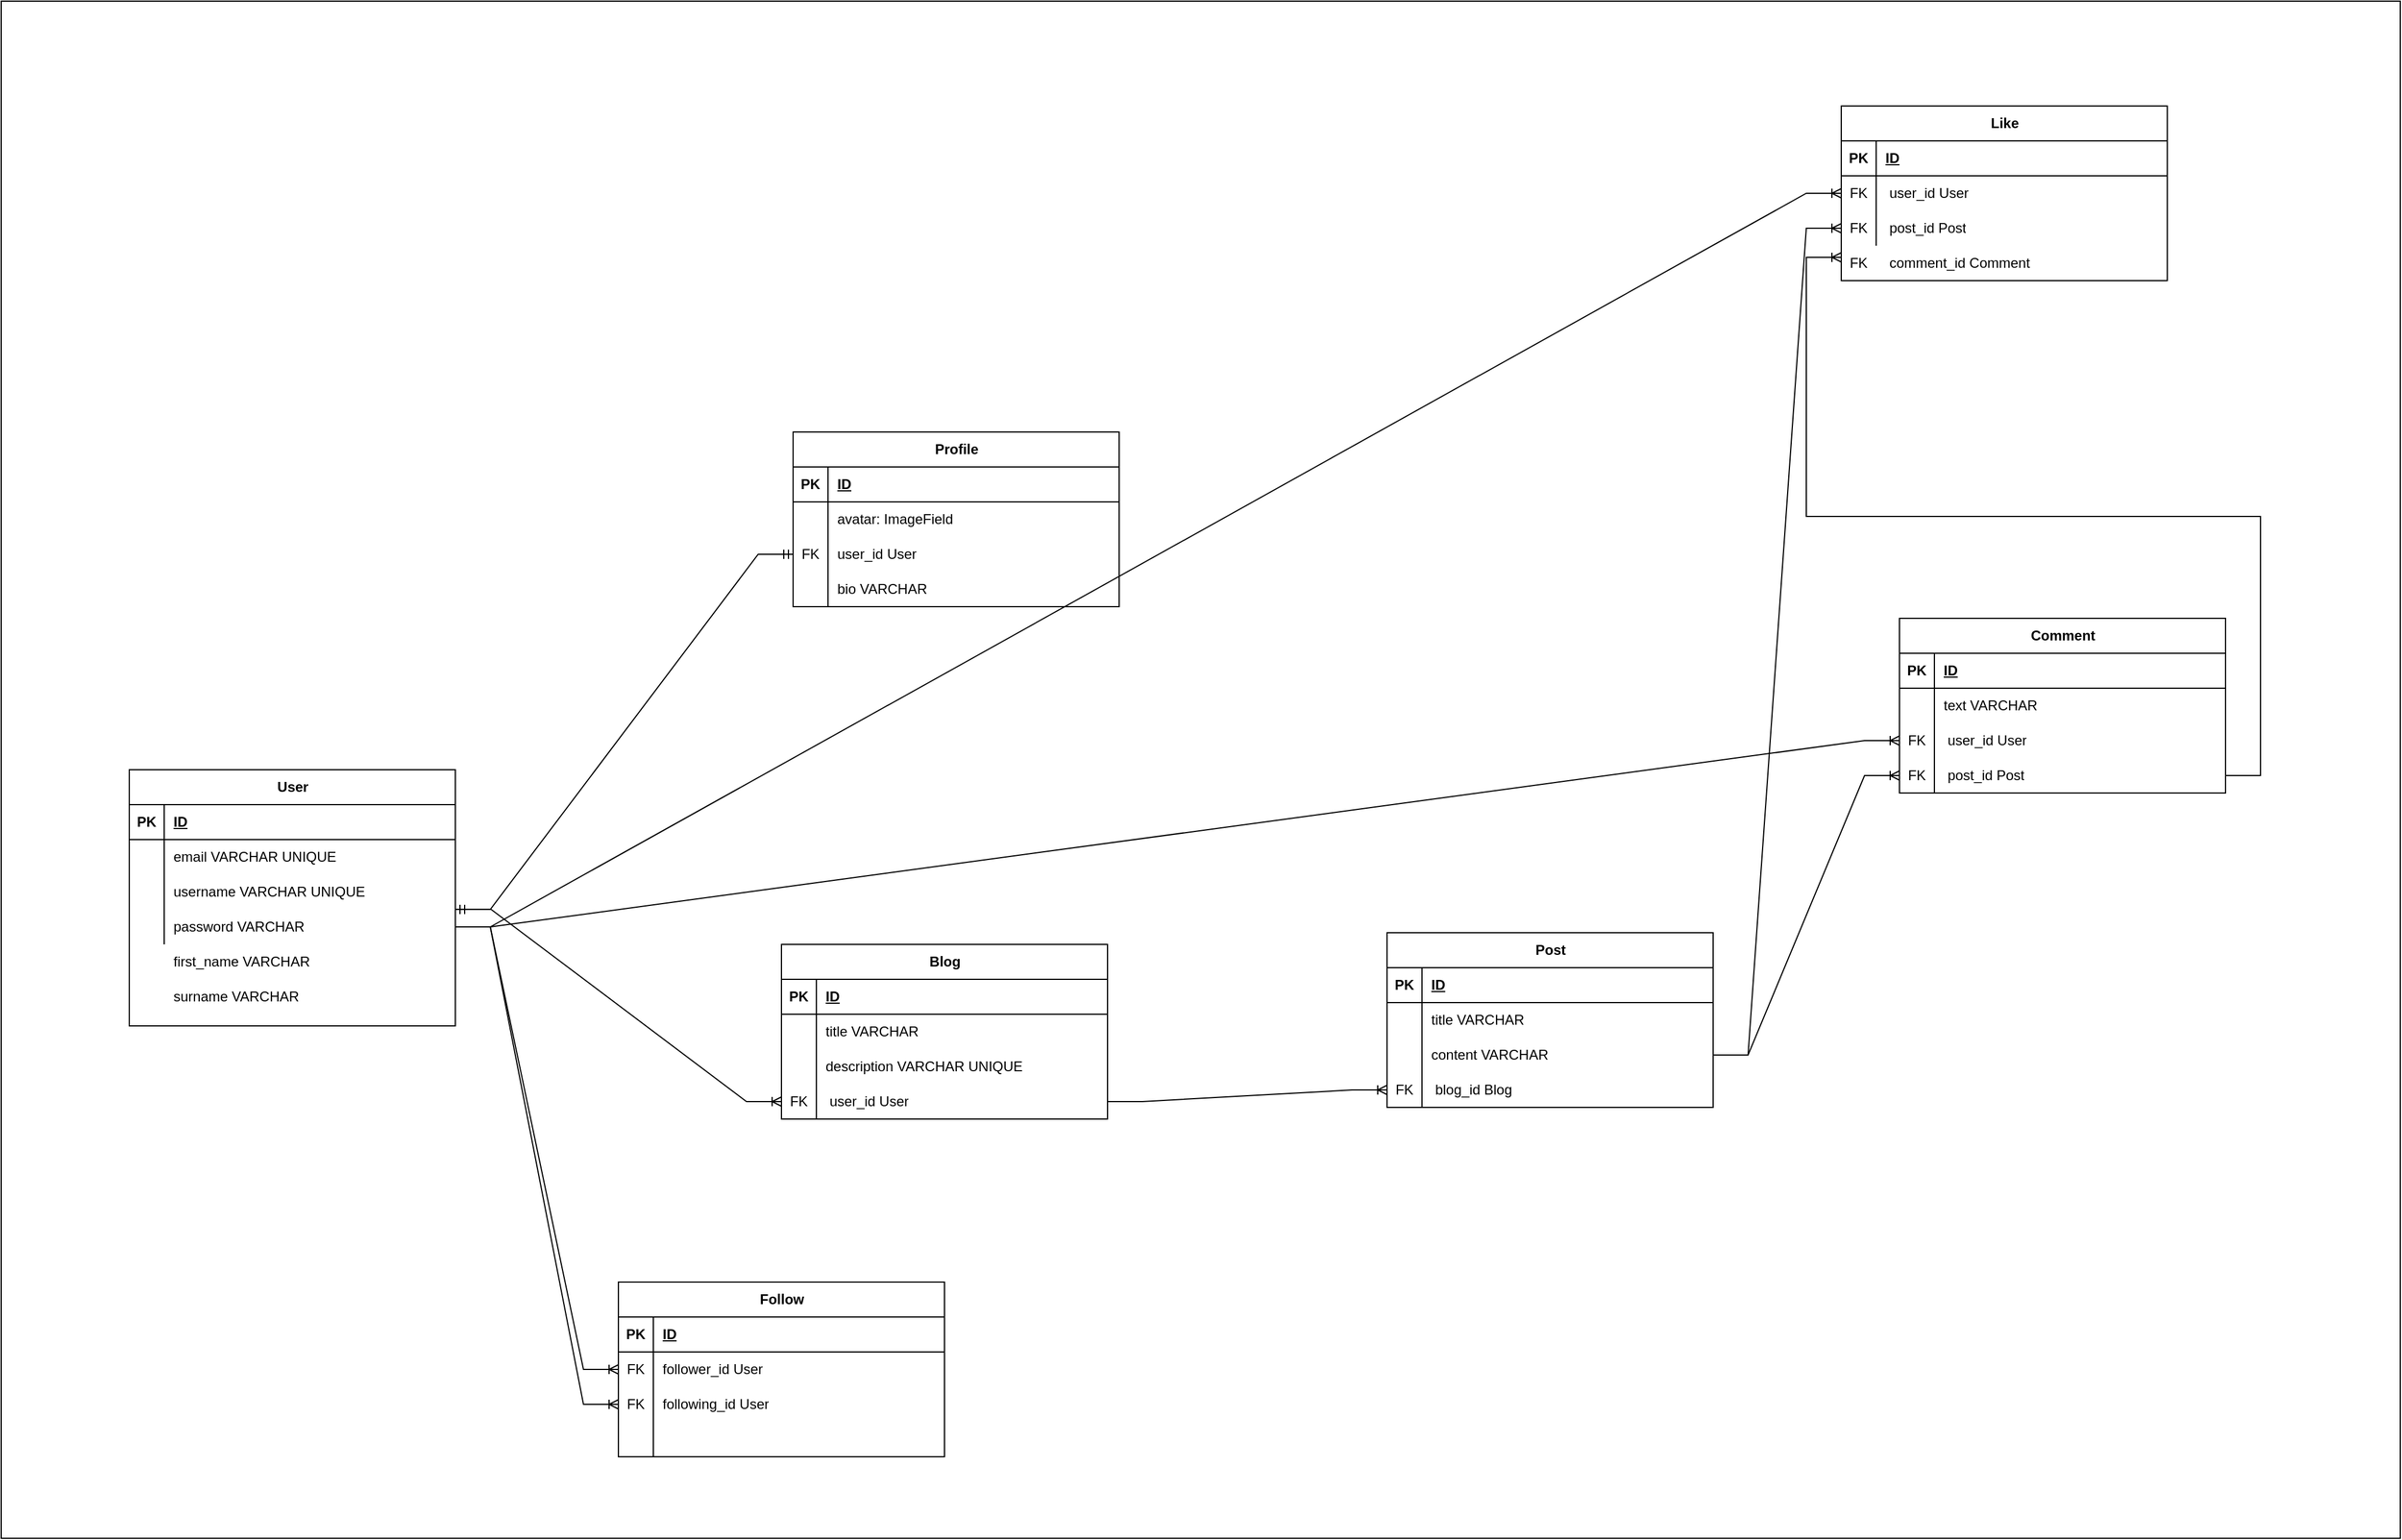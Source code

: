 <mxfile version="21.0.6" type="device"><diagram name="Page-1" id="hXJncXlGSOOXSy8Qe2U9"><mxGraphModel dx="2390" dy="1513" grid="1" gridSize="10" guides="1" tooltips="1" connect="1" arrows="1" fold="1" page="1" pageScale="1" pageWidth="3300" pageHeight="4681" math="0" shadow="0"><root><mxCell id="0"/><mxCell id="1" parent="0"/><mxCell id="q7BzOh8VpeMuJUoqth2z-125" value="" style="rounded=0;whiteSpace=wrap;html=1;" vertex="1" parent="1"><mxGeometry x="170" y="1590" width="2060" height="1320" as="geometry"/></mxCell><mxCell id="q7BzOh8VpeMuJUoqth2z-1" value="User" style="shape=table;startSize=30;container=1;collapsible=1;childLayout=tableLayout;fixedRows=1;rowLines=0;fontStyle=1;align=center;resizeLast=1;html=1;" vertex="1" parent="1"><mxGeometry x="280" y="2250" width="280" height="220" as="geometry"/></mxCell><mxCell id="q7BzOh8VpeMuJUoqth2z-2" value="" style="shape=tableRow;horizontal=0;startSize=0;swimlaneHead=0;swimlaneBody=0;fillColor=none;collapsible=0;dropTarget=0;points=[[0,0.5],[1,0.5]];portConstraint=eastwest;top=0;left=0;right=0;bottom=1;" vertex="1" parent="q7BzOh8VpeMuJUoqth2z-1"><mxGeometry y="30" width="280" height="30" as="geometry"/></mxCell><mxCell id="q7BzOh8VpeMuJUoqth2z-3" value="PK" style="shape=partialRectangle;connectable=0;fillColor=none;top=0;left=0;bottom=0;right=0;fontStyle=1;overflow=hidden;whiteSpace=wrap;html=1;" vertex="1" parent="q7BzOh8VpeMuJUoqth2z-2"><mxGeometry width="30" height="30" as="geometry"><mxRectangle width="30" height="30" as="alternateBounds"/></mxGeometry></mxCell><mxCell id="q7BzOh8VpeMuJUoqth2z-4" value="ID" style="shape=partialRectangle;connectable=0;fillColor=none;top=0;left=0;bottom=0;right=0;align=left;spacingLeft=6;fontStyle=5;overflow=hidden;whiteSpace=wrap;html=1;" vertex="1" parent="q7BzOh8VpeMuJUoqth2z-2"><mxGeometry x="30" width="250" height="30" as="geometry"><mxRectangle width="250" height="30" as="alternateBounds"/></mxGeometry></mxCell><mxCell id="q7BzOh8VpeMuJUoqth2z-5" value="" style="shape=tableRow;horizontal=0;startSize=0;swimlaneHead=0;swimlaneBody=0;fillColor=none;collapsible=0;dropTarget=0;points=[[0,0.5],[1,0.5]];portConstraint=eastwest;top=0;left=0;right=0;bottom=0;" vertex="1" parent="q7BzOh8VpeMuJUoqth2z-1"><mxGeometry y="60" width="280" height="30" as="geometry"/></mxCell><mxCell id="q7BzOh8VpeMuJUoqth2z-6" value="" style="shape=partialRectangle;connectable=0;fillColor=none;top=0;left=0;bottom=0;right=0;editable=1;overflow=hidden;whiteSpace=wrap;html=1;" vertex="1" parent="q7BzOh8VpeMuJUoqth2z-5"><mxGeometry width="30" height="30" as="geometry"><mxRectangle width="30" height="30" as="alternateBounds"/></mxGeometry></mxCell><mxCell id="q7BzOh8VpeMuJUoqth2z-7" value="email VARCHAR UNIQUE" style="shape=partialRectangle;connectable=0;fillColor=none;top=0;left=0;bottom=0;right=0;align=left;spacingLeft=6;overflow=hidden;whiteSpace=wrap;html=1;" vertex="1" parent="q7BzOh8VpeMuJUoqth2z-5"><mxGeometry x="30" width="250" height="30" as="geometry"><mxRectangle width="250" height="30" as="alternateBounds"/></mxGeometry></mxCell><mxCell id="q7BzOh8VpeMuJUoqth2z-8" value="" style="shape=tableRow;horizontal=0;startSize=0;swimlaneHead=0;swimlaneBody=0;fillColor=none;collapsible=0;dropTarget=0;points=[[0,0.5],[1,0.5]];portConstraint=eastwest;top=0;left=0;right=0;bottom=0;" vertex="1" parent="q7BzOh8VpeMuJUoqth2z-1"><mxGeometry y="90" width="280" height="30" as="geometry"/></mxCell><mxCell id="q7BzOh8VpeMuJUoqth2z-9" value="" style="shape=partialRectangle;connectable=0;fillColor=none;top=0;left=0;bottom=0;right=0;editable=1;overflow=hidden;whiteSpace=wrap;html=1;" vertex="1" parent="q7BzOh8VpeMuJUoqth2z-8"><mxGeometry width="30" height="30" as="geometry"><mxRectangle width="30" height="30" as="alternateBounds"/></mxGeometry></mxCell><mxCell id="q7BzOh8VpeMuJUoqth2z-10" value="username VARCHAR UNIQUE" style="shape=partialRectangle;connectable=0;fillColor=none;top=0;left=0;bottom=0;right=0;align=left;spacingLeft=6;overflow=hidden;whiteSpace=wrap;html=1;" vertex="1" parent="q7BzOh8VpeMuJUoqth2z-8"><mxGeometry x="30" width="250" height="30" as="geometry"><mxRectangle width="250" height="30" as="alternateBounds"/></mxGeometry></mxCell><mxCell id="q7BzOh8VpeMuJUoqth2z-11" value="" style="shape=tableRow;horizontal=0;startSize=0;swimlaneHead=0;swimlaneBody=0;fillColor=none;collapsible=0;dropTarget=0;points=[[0,0.5],[1,0.5]];portConstraint=eastwest;top=0;left=0;right=0;bottom=0;" vertex="1" parent="q7BzOh8VpeMuJUoqth2z-1"><mxGeometry y="120" width="280" height="30" as="geometry"/></mxCell><mxCell id="q7BzOh8VpeMuJUoqth2z-12" value="" style="shape=partialRectangle;connectable=0;fillColor=none;top=0;left=0;bottom=0;right=0;editable=1;overflow=hidden;whiteSpace=wrap;html=1;" vertex="1" parent="q7BzOh8VpeMuJUoqth2z-11"><mxGeometry width="30" height="30" as="geometry"><mxRectangle width="30" height="30" as="alternateBounds"/></mxGeometry></mxCell><mxCell id="q7BzOh8VpeMuJUoqth2z-13" value="password VARCHAR" style="shape=partialRectangle;connectable=0;fillColor=none;top=0;left=0;bottom=0;right=0;align=left;spacingLeft=6;overflow=hidden;whiteSpace=wrap;html=1;" vertex="1" parent="q7BzOh8VpeMuJUoqth2z-11"><mxGeometry x="30" width="250" height="30" as="geometry"><mxRectangle width="250" height="30" as="alternateBounds"/></mxGeometry></mxCell><mxCell id="q7BzOh8VpeMuJUoqth2z-14" value="first_name VARCHAR" style="shape=partialRectangle;connectable=0;fillColor=none;top=0;left=0;bottom=0;right=0;align=left;spacingLeft=6;overflow=hidden;whiteSpace=wrap;html=1;" vertex="1" parent="1"><mxGeometry x="310" y="2400" width="250" height="30" as="geometry"><mxRectangle width="250" height="30" as="alternateBounds"/></mxGeometry></mxCell><mxCell id="q7BzOh8VpeMuJUoqth2z-15" value="surname VARCHAR" style="shape=partialRectangle;connectable=0;fillColor=none;top=0;left=0;bottom=0;right=0;align=left;spacingLeft=6;overflow=hidden;whiteSpace=wrap;html=1;" vertex="1" parent="1"><mxGeometry x="310" y="2430" width="250" height="30" as="geometry"><mxRectangle width="250" height="30" as="alternateBounds"/></mxGeometry></mxCell><mxCell id="q7BzOh8VpeMuJUoqth2z-16" value="Blog" style="shape=table;startSize=30;container=1;collapsible=1;childLayout=tableLayout;fixedRows=1;rowLines=0;fontStyle=1;align=center;resizeLast=1;html=1;" vertex="1" parent="1"><mxGeometry x="840" y="2400" width="280" height="150" as="geometry"/></mxCell><mxCell id="q7BzOh8VpeMuJUoqth2z-17" value="" style="shape=tableRow;horizontal=0;startSize=0;swimlaneHead=0;swimlaneBody=0;fillColor=none;collapsible=0;dropTarget=0;points=[[0,0.5],[1,0.5]];portConstraint=eastwest;top=0;left=0;right=0;bottom=1;" vertex="1" parent="q7BzOh8VpeMuJUoqth2z-16"><mxGeometry y="30" width="280" height="30" as="geometry"/></mxCell><mxCell id="q7BzOh8VpeMuJUoqth2z-18" value="PK" style="shape=partialRectangle;connectable=0;fillColor=none;top=0;left=0;bottom=0;right=0;fontStyle=1;overflow=hidden;whiteSpace=wrap;html=1;" vertex="1" parent="q7BzOh8VpeMuJUoqth2z-17"><mxGeometry width="30" height="30" as="geometry"><mxRectangle width="30" height="30" as="alternateBounds"/></mxGeometry></mxCell><mxCell id="q7BzOh8VpeMuJUoqth2z-19" value="ID" style="shape=partialRectangle;connectable=0;fillColor=none;top=0;left=0;bottom=0;right=0;align=left;spacingLeft=6;fontStyle=5;overflow=hidden;whiteSpace=wrap;html=1;" vertex="1" parent="q7BzOh8VpeMuJUoqth2z-17"><mxGeometry x="30" width="250" height="30" as="geometry"><mxRectangle width="250" height="30" as="alternateBounds"/></mxGeometry></mxCell><mxCell id="q7BzOh8VpeMuJUoqth2z-20" value="" style="shape=tableRow;horizontal=0;startSize=0;swimlaneHead=0;swimlaneBody=0;fillColor=none;collapsible=0;dropTarget=0;points=[[0,0.5],[1,0.5]];portConstraint=eastwest;top=0;left=0;right=0;bottom=0;" vertex="1" parent="q7BzOh8VpeMuJUoqth2z-16"><mxGeometry y="60" width="280" height="30" as="geometry"/></mxCell><mxCell id="q7BzOh8VpeMuJUoqth2z-21" value="" style="shape=partialRectangle;connectable=0;fillColor=none;top=0;left=0;bottom=0;right=0;editable=1;overflow=hidden;whiteSpace=wrap;html=1;" vertex="1" parent="q7BzOh8VpeMuJUoqth2z-20"><mxGeometry width="30" height="30" as="geometry"><mxRectangle width="30" height="30" as="alternateBounds"/></mxGeometry></mxCell><mxCell id="q7BzOh8VpeMuJUoqth2z-22" value="title VARCHAR" style="shape=partialRectangle;connectable=0;fillColor=none;top=0;left=0;bottom=0;right=0;align=left;spacingLeft=6;overflow=hidden;whiteSpace=wrap;html=1;" vertex="1" parent="q7BzOh8VpeMuJUoqth2z-20"><mxGeometry x="30" width="250" height="30" as="geometry"><mxRectangle width="250" height="30" as="alternateBounds"/></mxGeometry></mxCell><mxCell id="q7BzOh8VpeMuJUoqth2z-23" value="" style="shape=tableRow;horizontal=0;startSize=0;swimlaneHead=0;swimlaneBody=0;fillColor=none;collapsible=0;dropTarget=0;points=[[0,0.5],[1,0.5]];portConstraint=eastwest;top=0;left=0;right=0;bottom=0;" vertex="1" parent="q7BzOh8VpeMuJUoqth2z-16"><mxGeometry y="90" width="280" height="30" as="geometry"/></mxCell><mxCell id="q7BzOh8VpeMuJUoqth2z-24" value="" style="shape=partialRectangle;connectable=0;fillColor=none;top=0;left=0;bottom=0;right=0;editable=1;overflow=hidden;whiteSpace=wrap;html=1;" vertex="1" parent="q7BzOh8VpeMuJUoqth2z-23"><mxGeometry width="30" height="30" as="geometry"><mxRectangle width="30" height="30" as="alternateBounds"/></mxGeometry></mxCell><mxCell id="q7BzOh8VpeMuJUoqth2z-25" value="description VARCHAR UNIQUE" style="shape=partialRectangle;connectable=0;fillColor=none;top=0;left=0;bottom=0;right=0;align=left;spacingLeft=6;overflow=hidden;whiteSpace=wrap;html=1;" vertex="1" parent="q7BzOh8VpeMuJUoqth2z-23"><mxGeometry x="30" width="250" height="30" as="geometry"><mxRectangle width="250" height="30" as="alternateBounds"/></mxGeometry></mxCell><mxCell id="q7BzOh8VpeMuJUoqth2z-26" value="" style="shape=tableRow;horizontal=0;startSize=0;swimlaneHead=0;swimlaneBody=0;fillColor=none;collapsible=0;dropTarget=0;points=[[0,0.5],[1,0.5]];portConstraint=eastwest;top=0;left=0;right=0;bottom=0;" vertex="1" parent="q7BzOh8VpeMuJUoqth2z-16"><mxGeometry y="120" width="280" height="30" as="geometry"/></mxCell><mxCell id="q7BzOh8VpeMuJUoqth2z-27" value="FK" style="shape=partialRectangle;connectable=0;fillColor=none;top=0;left=0;bottom=0;right=0;editable=1;overflow=hidden;whiteSpace=wrap;html=1;" vertex="1" parent="q7BzOh8VpeMuJUoqth2z-26"><mxGeometry width="30" height="30" as="geometry"><mxRectangle width="30" height="30" as="alternateBounds"/></mxGeometry></mxCell><mxCell id="q7BzOh8VpeMuJUoqth2z-28" value="&amp;nbsp;user_id User" style="shape=partialRectangle;connectable=0;fillColor=none;top=0;left=0;bottom=0;right=0;align=left;spacingLeft=6;overflow=hidden;whiteSpace=wrap;html=1;" vertex="1" parent="q7BzOh8VpeMuJUoqth2z-26"><mxGeometry x="30" width="250" height="30" as="geometry"><mxRectangle width="250" height="30" as="alternateBounds"/></mxGeometry></mxCell><mxCell id="q7BzOh8VpeMuJUoqth2z-31" value="" style="edgeStyle=entityRelationEdgeStyle;fontSize=12;html=1;endArrow=ERoneToMany;rounded=0;exitX=1.002;exitY=-0.005;exitDx=0;exitDy=0;exitPerimeter=0;entryX=0;entryY=0.5;entryDx=0;entryDy=0;" edge="1" parent="1" source="q7BzOh8VpeMuJUoqth2z-11" target="q7BzOh8VpeMuJUoqth2z-26"><mxGeometry width="100" height="100" relative="1" as="geometry"><mxPoint x="690" y="2550" as="sourcePoint"/><mxPoint x="790" y="2450" as="targetPoint"/></mxGeometry></mxCell><mxCell id="q7BzOh8VpeMuJUoqth2z-32" value="Profile" style="shape=table;startSize=30;container=1;collapsible=1;childLayout=tableLayout;fixedRows=1;rowLines=0;fontStyle=1;align=center;resizeLast=1;html=1;" vertex="1" parent="1"><mxGeometry x="850" y="1960" width="280" height="150" as="geometry"/></mxCell><mxCell id="q7BzOh8VpeMuJUoqth2z-33" value="" style="shape=tableRow;horizontal=0;startSize=0;swimlaneHead=0;swimlaneBody=0;fillColor=none;collapsible=0;dropTarget=0;points=[[0,0.5],[1,0.5]];portConstraint=eastwest;top=0;left=0;right=0;bottom=1;" vertex="1" parent="q7BzOh8VpeMuJUoqth2z-32"><mxGeometry y="30" width="280" height="30" as="geometry"/></mxCell><mxCell id="q7BzOh8VpeMuJUoqth2z-34" value="PK" style="shape=partialRectangle;connectable=0;fillColor=none;top=0;left=0;bottom=0;right=0;fontStyle=1;overflow=hidden;whiteSpace=wrap;html=1;" vertex="1" parent="q7BzOh8VpeMuJUoqth2z-33"><mxGeometry width="30" height="30" as="geometry"><mxRectangle width="30" height="30" as="alternateBounds"/></mxGeometry></mxCell><mxCell id="q7BzOh8VpeMuJUoqth2z-35" value="ID" style="shape=partialRectangle;connectable=0;fillColor=none;top=0;left=0;bottom=0;right=0;align=left;spacingLeft=6;fontStyle=5;overflow=hidden;whiteSpace=wrap;html=1;" vertex="1" parent="q7BzOh8VpeMuJUoqth2z-33"><mxGeometry x="30" width="250" height="30" as="geometry"><mxRectangle width="250" height="30" as="alternateBounds"/></mxGeometry></mxCell><mxCell id="q7BzOh8VpeMuJUoqth2z-36" value="" style="shape=tableRow;horizontal=0;startSize=0;swimlaneHead=0;swimlaneBody=0;fillColor=none;collapsible=0;dropTarget=0;points=[[0,0.5],[1,0.5]];portConstraint=eastwest;top=0;left=0;right=0;bottom=0;" vertex="1" parent="q7BzOh8VpeMuJUoqth2z-32"><mxGeometry y="60" width="280" height="30" as="geometry"/></mxCell><mxCell id="q7BzOh8VpeMuJUoqth2z-37" value="" style="shape=partialRectangle;connectable=0;fillColor=none;top=0;left=0;bottom=0;right=0;editable=1;overflow=hidden;whiteSpace=wrap;html=1;" vertex="1" parent="q7BzOh8VpeMuJUoqth2z-36"><mxGeometry width="30" height="30" as="geometry"><mxRectangle width="30" height="30" as="alternateBounds"/></mxGeometry></mxCell><mxCell id="q7BzOh8VpeMuJUoqth2z-38" value="avatar: ImageField" style="shape=partialRectangle;connectable=0;fillColor=none;top=0;left=0;bottom=0;right=0;align=left;spacingLeft=6;overflow=hidden;whiteSpace=wrap;html=1;" vertex="1" parent="q7BzOh8VpeMuJUoqth2z-36"><mxGeometry x="30" width="250" height="30" as="geometry"><mxRectangle width="250" height="30" as="alternateBounds"/></mxGeometry></mxCell><mxCell id="q7BzOh8VpeMuJUoqth2z-39" value="" style="shape=tableRow;horizontal=0;startSize=0;swimlaneHead=0;swimlaneBody=0;fillColor=none;collapsible=0;dropTarget=0;points=[[0,0.5],[1,0.5]];portConstraint=eastwest;top=0;left=0;right=0;bottom=0;" vertex="1" parent="q7BzOh8VpeMuJUoqth2z-32"><mxGeometry y="90" width="280" height="30" as="geometry"/></mxCell><mxCell id="q7BzOh8VpeMuJUoqth2z-40" value="FK" style="shape=partialRectangle;connectable=0;fillColor=none;top=0;left=0;bottom=0;right=0;editable=1;overflow=hidden;whiteSpace=wrap;html=1;" vertex="1" parent="q7BzOh8VpeMuJUoqth2z-39"><mxGeometry width="30" height="30" as="geometry"><mxRectangle width="30" height="30" as="alternateBounds"/></mxGeometry></mxCell><mxCell id="q7BzOh8VpeMuJUoqth2z-41" value="user_id User" style="shape=partialRectangle;connectable=0;fillColor=none;top=0;left=0;bottom=0;right=0;align=left;spacingLeft=6;overflow=hidden;whiteSpace=wrap;html=1;" vertex="1" parent="q7BzOh8VpeMuJUoqth2z-39"><mxGeometry x="30" width="250" height="30" as="geometry"><mxRectangle width="250" height="30" as="alternateBounds"/></mxGeometry></mxCell><mxCell id="q7BzOh8VpeMuJUoqth2z-42" value="" style="shape=tableRow;horizontal=0;startSize=0;swimlaneHead=0;swimlaneBody=0;fillColor=none;collapsible=0;dropTarget=0;points=[[0,0.5],[1,0.5]];portConstraint=eastwest;top=0;left=0;right=0;bottom=0;" vertex="1" parent="q7BzOh8VpeMuJUoqth2z-32"><mxGeometry y="120" width="280" height="30" as="geometry"/></mxCell><mxCell id="q7BzOh8VpeMuJUoqth2z-43" value="" style="shape=partialRectangle;connectable=0;fillColor=none;top=0;left=0;bottom=0;right=0;editable=1;overflow=hidden;whiteSpace=wrap;html=1;" vertex="1" parent="q7BzOh8VpeMuJUoqth2z-42"><mxGeometry width="30" height="30" as="geometry"><mxRectangle width="30" height="30" as="alternateBounds"/></mxGeometry></mxCell><mxCell id="q7BzOh8VpeMuJUoqth2z-44" value="bio VARCHAR" style="shape=partialRectangle;connectable=0;fillColor=none;top=0;left=0;bottom=0;right=0;align=left;spacingLeft=6;overflow=hidden;whiteSpace=wrap;html=1;" vertex="1" parent="q7BzOh8VpeMuJUoqth2z-42"><mxGeometry x="30" width="250" height="30" as="geometry"><mxRectangle width="250" height="30" as="alternateBounds"/></mxGeometry></mxCell><mxCell id="q7BzOh8VpeMuJUoqth2z-47" value="" style="edgeStyle=entityRelationEdgeStyle;fontSize=12;html=1;endArrow=ERmandOne;startArrow=ERmandOne;rounded=0;entryX=0;entryY=0.5;entryDx=0;entryDy=0;" edge="1" parent="1" target="q7BzOh8VpeMuJUoqth2z-39"><mxGeometry width="100" height="100" relative="1" as="geometry"><mxPoint x="560" y="2370" as="sourcePoint"/><mxPoint x="780" y="2200" as="targetPoint"/></mxGeometry></mxCell><mxCell id="q7BzOh8VpeMuJUoqth2z-48" value="Follow" style="shape=table;startSize=30;container=1;collapsible=1;childLayout=tableLayout;fixedRows=1;rowLines=0;fontStyle=1;align=center;resizeLast=1;html=1;" vertex="1" parent="1"><mxGeometry x="700" y="2690" width="280" height="150" as="geometry"/></mxCell><mxCell id="q7BzOh8VpeMuJUoqth2z-49" value="" style="shape=tableRow;horizontal=0;startSize=0;swimlaneHead=0;swimlaneBody=0;fillColor=none;collapsible=0;dropTarget=0;points=[[0,0.5],[1,0.5]];portConstraint=eastwest;top=0;left=0;right=0;bottom=1;" vertex="1" parent="q7BzOh8VpeMuJUoqth2z-48"><mxGeometry y="30" width="280" height="30" as="geometry"/></mxCell><mxCell id="q7BzOh8VpeMuJUoqth2z-50" value="PK" style="shape=partialRectangle;connectable=0;fillColor=none;top=0;left=0;bottom=0;right=0;fontStyle=1;overflow=hidden;whiteSpace=wrap;html=1;" vertex="1" parent="q7BzOh8VpeMuJUoqth2z-49"><mxGeometry width="30" height="30" as="geometry"><mxRectangle width="30" height="30" as="alternateBounds"/></mxGeometry></mxCell><mxCell id="q7BzOh8VpeMuJUoqth2z-51" value="ID" style="shape=partialRectangle;connectable=0;fillColor=none;top=0;left=0;bottom=0;right=0;align=left;spacingLeft=6;fontStyle=5;overflow=hidden;whiteSpace=wrap;html=1;" vertex="1" parent="q7BzOh8VpeMuJUoqth2z-49"><mxGeometry x="30" width="250" height="30" as="geometry"><mxRectangle width="250" height="30" as="alternateBounds"/></mxGeometry></mxCell><mxCell id="q7BzOh8VpeMuJUoqth2z-52" value="" style="shape=tableRow;horizontal=0;startSize=0;swimlaneHead=0;swimlaneBody=0;fillColor=none;collapsible=0;dropTarget=0;points=[[0,0.5],[1,0.5]];portConstraint=eastwest;top=0;left=0;right=0;bottom=0;" vertex="1" parent="q7BzOh8VpeMuJUoqth2z-48"><mxGeometry y="60" width="280" height="30" as="geometry"/></mxCell><mxCell id="q7BzOh8VpeMuJUoqth2z-53" value="FK" style="shape=partialRectangle;connectable=0;fillColor=none;top=0;left=0;bottom=0;right=0;editable=1;overflow=hidden;whiteSpace=wrap;html=1;" vertex="1" parent="q7BzOh8VpeMuJUoqth2z-52"><mxGeometry width="30" height="30" as="geometry"><mxRectangle width="30" height="30" as="alternateBounds"/></mxGeometry></mxCell><mxCell id="q7BzOh8VpeMuJUoqth2z-54" value="" style="shape=partialRectangle;connectable=0;fillColor=none;top=0;left=0;bottom=0;right=0;align=left;spacingLeft=6;overflow=hidden;whiteSpace=wrap;html=1;" vertex="1" parent="q7BzOh8VpeMuJUoqth2z-52"><mxGeometry x="30" width="250" height="30" as="geometry"><mxRectangle width="250" height="30" as="alternateBounds"/></mxGeometry></mxCell><mxCell id="q7BzOh8VpeMuJUoqth2z-55" value="" style="shape=tableRow;horizontal=0;startSize=0;swimlaneHead=0;swimlaneBody=0;fillColor=none;collapsible=0;dropTarget=0;points=[[0,0.5],[1,0.5]];portConstraint=eastwest;top=0;left=0;right=0;bottom=0;" vertex="1" parent="q7BzOh8VpeMuJUoqth2z-48"><mxGeometry y="90" width="280" height="30" as="geometry"/></mxCell><mxCell id="q7BzOh8VpeMuJUoqth2z-56" value="FK" style="shape=partialRectangle;connectable=0;fillColor=none;top=0;left=0;bottom=0;right=0;editable=1;overflow=hidden;whiteSpace=wrap;html=1;" vertex="1" parent="q7BzOh8VpeMuJUoqth2z-55"><mxGeometry width="30" height="30" as="geometry"><mxRectangle width="30" height="30" as="alternateBounds"/></mxGeometry></mxCell><mxCell id="q7BzOh8VpeMuJUoqth2z-57" value="" style="shape=partialRectangle;connectable=0;fillColor=none;top=0;left=0;bottom=0;right=0;align=left;spacingLeft=6;overflow=hidden;whiteSpace=wrap;html=1;" vertex="1" parent="q7BzOh8VpeMuJUoqth2z-55"><mxGeometry x="30" width="250" height="30" as="geometry"><mxRectangle width="250" height="30" as="alternateBounds"/></mxGeometry></mxCell><mxCell id="q7BzOh8VpeMuJUoqth2z-58" value="" style="shape=tableRow;horizontal=0;startSize=0;swimlaneHead=0;swimlaneBody=0;fillColor=none;collapsible=0;dropTarget=0;points=[[0,0.5],[1,0.5]];portConstraint=eastwest;top=0;left=0;right=0;bottom=0;" vertex="1" parent="q7BzOh8VpeMuJUoqth2z-48"><mxGeometry y="120" width="280" height="30" as="geometry"/></mxCell><mxCell id="q7BzOh8VpeMuJUoqth2z-59" value="" style="shape=partialRectangle;connectable=0;fillColor=none;top=0;left=0;bottom=0;right=0;editable=1;overflow=hidden;whiteSpace=wrap;html=1;" vertex="1" parent="q7BzOh8VpeMuJUoqth2z-58"><mxGeometry width="30" height="30" as="geometry"><mxRectangle width="30" height="30" as="alternateBounds"/></mxGeometry></mxCell><mxCell id="q7BzOh8VpeMuJUoqth2z-60" value="" style="shape=partialRectangle;connectable=0;fillColor=none;top=0;left=0;bottom=0;right=0;align=left;spacingLeft=6;overflow=hidden;whiteSpace=wrap;html=1;" vertex="1" parent="q7BzOh8VpeMuJUoqth2z-58"><mxGeometry x="30" width="250" height="30" as="geometry"><mxRectangle width="250" height="30" as="alternateBounds"/></mxGeometry></mxCell><mxCell id="q7BzOh8VpeMuJUoqth2z-62" value="follower_id User" style="shape=partialRectangle;connectable=0;fillColor=none;top=0;left=0;bottom=0;right=0;align=left;spacingLeft=6;overflow=hidden;whiteSpace=wrap;html=1;" vertex="1" parent="1"><mxGeometry x="730" y="2750" width="250" height="30" as="geometry"><mxRectangle width="250" height="30" as="alternateBounds"/></mxGeometry></mxCell><mxCell id="q7BzOh8VpeMuJUoqth2z-63" value="following_id User" style="shape=partialRectangle;connectable=0;fillColor=none;top=0;left=0;bottom=0;right=0;align=left;spacingLeft=6;overflow=hidden;whiteSpace=wrap;html=1;" vertex="1" parent="1"><mxGeometry x="730" y="2780" width="250" height="30" as="geometry"><mxRectangle width="250" height="30" as="alternateBounds"/></mxGeometry></mxCell><mxCell id="q7BzOh8VpeMuJUoqth2z-71" value="" style="edgeStyle=entityRelationEdgeStyle;fontSize=12;html=1;endArrow=ERoneToMany;rounded=0;exitX=1;exitY=0.5;exitDx=0;exitDy=0;entryX=0;entryY=0.5;entryDx=0;entryDy=0;" edge="1" parent="1" source="q7BzOh8VpeMuJUoqth2z-11" target="q7BzOh8VpeMuJUoqth2z-52"><mxGeometry width="100" height="100" relative="1" as="geometry"><mxPoint x="670" y="2650" as="sourcePoint"/><mxPoint x="770" y="2550" as="targetPoint"/></mxGeometry></mxCell><mxCell id="q7BzOh8VpeMuJUoqth2z-73" value="" style="edgeStyle=entityRelationEdgeStyle;fontSize=12;html=1;endArrow=ERoneToMany;rounded=0;exitX=1;exitY=0.5;exitDx=0;exitDy=0;entryX=0;entryY=0.5;entryDx=0;entryDy=0;" edge="1" parent="1" source="q7BzOh8VpeMuJUoqth2z-11" target="q7BzOh8VpeMuJUoqth2z-55"><mxGeometry width="100" height="100" relative="1" as="geometry"><mxPoint x="670" y="2650" as="sourcePoint"/><mxPoint x="770" y="2550" as="targetPoint"/></mxGeometry></mxCell><mxCell id="q7BzOh8VpeMuJUoqth2z-74" value="Post" style="shape=table;startSize=30;container=1;collapsible=1;childLayout=tableLayout;fixedRows=1;rowLines=0;fontStyle=1;align=center;resizeLast=1;html=1;" vertex="1" parent="1"><mxGeometry x="1360" y="2390" width="280" height="150" as="geometry"/></mxCell><mxCell id="q7BzOh8VpeMuJUoqth2z-75" value="" style="shape=tableRow;horizontal=0;startSize=0;swimlaneHead=0;swimlaneBody=0;fillColor=none;collapsible=0;dropTarget=0;points=[[0,0.5],[1,0.5]];portConstraint=eastwest;top=0;left=0;right=0;bottom=1;" vertex="1" parent="q7BzOh8VpeMuJUoqth2z-74"><mxGeometry y="30" width="280" height="30" as="geometry"/></mxCell><mxCell id="q7BzOh8VpeMuJUoqth2z-76" value="PK" style="shape=partialRectangle;connectable=0;fillColor=none;top=0;left=0;bottom=0;right=0;fontStyle=1;overflow=hidden;whiteSpace=wrap;html=1;" vertex="1" parent="q7BzOh8VpeMuJUoqth2z-75"><mxGeometry width="30" height="30" as="geometry"><mxRectangle width="30" height="30" as="alternateBounds"/></mxGeometry></mxCell><mxCell id="q7BzOh8VpeMuJUoqth2z-77" value="ID" style="shape=partialRectangle;connectable=0;fillColor=none;top=0;left=0;bottom=0;right=0;align=left;spacingLeft=6;fontStyle=5;overflow=hidden;whiteSpace=wrap;html=1;" vertex="1" parent="q7BzOh8VpeMuJUoqth2z-75"><mxGeometry x="30" width="250" height="30" as="geometry"><mxRectangle width="250" height="30" as="alternateBounds"/></mxGeometry></mxCell><mxCell id="q7BzOh8VpeMuJUoqth2z-78" value="" style="shape=tableRow;horizontal=0;startSize=0;swimlaneHead=0;swimlaneBody=0;fillColor=none;collapsible=0;dropTarget=0;points=[[0,0.5],[1,0.5]];portConstraint=eastwest;top=0;left=0;right=0;bottom=0;" vertex="1" parent="q7BzOh8VpeMuJUoqth2z-74"><mxGeometry y="60" width="280" height="30" as="geometry"/></mxCell><mxCell id="q7BzOh8VpeMuJUoqth2z-79" value="" style="shape=partialRectangle;connectable=0;fillColor=none;top=0;left=0;bottom=0;right=0;editable=1;overflow=hidden;whiteSpace=wrap;html=1;" vertex="1" parent="q7BzOh8VpeMuJUoqth2z-78"><mxGeometry width="30" height="30" as="geometry"><mxRectangle width="30" height="30" as="alternateBounds"/></mxGeometry></mxCell><mxCell id="q7BzOh8VpeMuJUoqth2z-80" value="title VARCHAR" style="shape=partialRectangle;connectable=0;fillColor=none;top=0;left=0;bottom=0;right=0;align=left;spacingLeft=6;overflow=hidden;whiteSpace=wrap;html=1;" vertex="1" parent="q7BzOh8VpeMuJUoqth2z-78"><mxGeometry x="30" width="250" height="30" as="geometry"><mxRectangle width="250" height="30" as="alternateBounds"/></mxGeometry></mxCell><mxCell id="q7BzOh8VpeMuJUoqth2z-81" value="" style="shape=tableRow;horizontal=0;startSize=0;swimlaneHead=0;swimlaneBody=0;fillColor=none;collapsible=0;dropTarget=0;points=[[0,0.5],[1,0.5]];portConstraint=eastwest;top=0;left=0;right=0;bottom=0;" vertex="1" parent="q7BzOh8VpeMuJUoqth2z-74"><mxGeometry y="90" width="280" height="30" as="geometry"/></mxCell><mxCell id="q7BzOh8VpeMuJUoqth2z-82" value="" style="shape=partialRectangle;connectable=0;fillColor=none;top=0;left=0;bottom=0;right=0;editable=1;overflow=hidden;whiteSpace=wrap;html=1;" vertex="1" parent="q7BzOh8VpeMuJUoqth2z-81"><mxGeometry width="30" height="30" as="geometry"><mxRectangle width="30" height="30" as="alternateBounds"/></mxGeometry></mxCell><mxCell id="q7BzOh8VpeMuJUoqth2z-83" value="content VARCHAR" style="shape=partialRectangle;connectable=0;fillColor=none;top=0;left=0;bottom=0;right=0;align=left;spacingLeft=6;overflow=hidden;whiteSpace=wrap;html=1;" vertex="1" parent="q7BzOh8VpeMuJUoqth2z-81"><mxGeometry x="30" width="250" height="30" as="geometry"><mxRectangle width="250" height="30" as="alternateBounds"/></mxGeometry></mxCell><mxCell id="q7BzOh8VpeMuJUoqth2z-84" value="" style="shape=tableRow;horizontal=0;startSize=0;swimlaneHead=0;swimlaneBody=0;fillColor=none;collapsible=0;dropTarget=0;points=[[0,0.5],[1,0.5]];portConstraint=eastwest;top=0;left=0;right=0;bottom=0;" vertex="1" parent="q7BzOh8VpeMuJUoqth2z-74"><mxGeometry y="120" width="280" height="30" as="geometry"/></mxCell><mxCell id="q7BzOh8VpeMuJUoqth2z-85" value="FK" style="shape=partialRectangle;connectable=0;fillColor=none;top=0;left=0;bottom=0;right=0;editable=1;overflow=hidden;whiteSpace=wrap;html=1;" vertex="1" parent="q7BzOh8VpeMuJUoqth2z-84"><mxGeometry width="30" height="30" as="geometry"><mxRectangle width="30" height="30" as="alternateBounds"/></mxGeometry></mxCell><mxCell id="q7BzOh8VpeMuJUoqth2z-86" value="&amp;nbsp;blog_id Blog" style="shape=partialRectangle;connectable=0;fillColor=none;top=0;left=0;bottom=0;right=0;align=left;spacingLeft=6;overflow=hidden;whiteSpace=wrap;html=1;" vertex="1" parent="q7BzOh8VpeMuJUoqth2z-84"><mxGeometry x="30" width="250" height="30" as="geometry"><mxRectangle width="250" height="30" as="alternateBounds"/></mxGeometry></mxCell><mxCell id="q7BzOh8VpeMuJUoqth2z-88" value="" style="edgeStyle=entityRelationEdgeStyle;fontSize=12;html=1;endArrow=ERoneToMany;rounded=0;entryX=0;entryY=0.5;entryDx=0;entryDy=0;" edge="1" parent="1" source="q7BzOh8VpeMuJUoqth2z-26" target="q7BzOh8VpeMuJUoqth2z-84"><mxGeometry width="100" height="100" relative="1" as="geometry"><mxPoint x="1130" y="2530" as="sourcePoint"/><mxPoint x="1420" y="2410" as="targetPoint"/></mxGeometry></mxCell><mxCell id="q7BzOh8VpeMuJUoqth2z-89" value="Comment" style="shape=table;startSize=30;container=1;collapsible=1;childLayout=tableLayout;fixedRows=1;rowLines=0;fontStyle=1;align=center;resizeLast=1;html=1;" vertex="1" parent="1"><mxGeometry x="1800" y="2120" width="280" height="150" as="geometry"/></mxCell><mxCell id="q7BzOh8VpeMuJUoqth2z-90" value="" style="shape=tableRow;horizontal=0;startSize=0;swimlaneHead=0;swimlaneBody=0;fillColor=none;collapsible=0;dropTarget=0;points=[[0,0.5],[1,0.5]];portConstraint=eastwest;top=0;left=0;right=0;bottom=1;" vertex="1" parent="q7BzOh8VpeMuJUoqth2z-89"><mxGeometry y="30" width="280" height="30" as="geometry"/></mxCell><mxCell id="q7BzOh8VpeMuJUoqth2z-91" value="PK" style="shape=partialRectangle;connectable=0;fillColor=none;top=0;left=0;bottom=0;right=0;fontStyle=1;overflow=hidden;whiteSpace=wrap;html=1;" vertex="1" parent="q7BzOh8VpeMuJUoqth2z-90"><mxGeometry width="30" height="30" as="geometry"><mxRectangle width="30" height="30" as="alternateBounds"/></mxGeometry></mxCell><mxCell id="q7BzOh8VpeMuJUoqth2z-92" value="ID" style="shape=partialRectangle;connectable=0;fillColor=none;top=0;left=0;bottom=0;right=0;align=left;spacingLeft=6;fontStyle=5;overflow=hidden;whiteSpace=wrap;html=1;" vertex="1" parent="q7BzOh8VpeMuJUoqth2z-90"><mxGeometry x="30" width="250" height="30" as="geometry"><mxRectangle width="250" height="30" as="alternateBounds"/></mxGeometry></mxCell><mxCell id="q7BzOh8VpeMuJUoqth2z-93" value="" style="shape=tableRow;horizontal=0;startSize=0;swimlaneHead=0;swimlaneBody=0;fillColor=none;collapsible=0;dropTarget=0;points=[[0,0.5],[1,0.5]];portConstraint=eastwest;top=0;left=0;right=0;bottom=0;" vertex="1" parent="q7BzOh8VpeMuJUoqth2z-89"><mxGeometry y="60" width="280" height="30" as="geometry"/></mxCell><mxCell id="q7BzOh8VpeMuJUoqth2z-94" value="" style="shape=partialRectangle;connectable=0;fillColor=none;top=0;left=0;bottom=0;right=0;editable=1;overflow=hidden;whiteSpace=wrap;html=1;" vertex="1" parent="q7BzOh8VpeMuJUoqth2z-93"><mxGeometry width="30" height="30" as="geometry"><mxRectangle width="30" height="30" as="alternateBounds"/></mxGeometry></mxCell><mxCell id="q7BzOh8VpeMuJUoqth2z-95" value="text VARCHAR" style="shape=partialRectangle;connectable=0;fillColor=none;top=0;left=0;bottom=0;right=0;align=left;spacingLeft=6;overflow=hidden;whiteSpace=wrap;html=1;" vertex="1" parent="q7BzOh8VpeMuJUoqth2z-93"><mxGeometry x="30" width="250" height="30" as="geometry"><mxRectangle width="250" height="30" as="alternateBounds"/></mxGeometry></mxCell><mxCell id="q7BzOh8VpeMuJUoqth2z-96" value="" style="shape=tableRow;horizontal=0;startSize=0;swimlaneHead=0;swimlaneBody=0;fillColor=none;collapsible=0;dropTarget=0;points=[[0,0.5],[1,0.5]];portConstraint=eastwest;top=0;left=0;right=0;bottom=0;" vertex="1" parent="q7BzOh8VpeMuJUoqth2z-89"><mxGeometry y="90" width="280" height="30" as="geometry"/></mxCell><mxCell id="q7BzOh8VpeMuJUoqth2z-97" value="FK" style="shape=partialRectangle;connectable=0;fillColor=none;top=0;left=0;bottom=0;right=0;editable=1;overflow=hidden;whiteSpace=wrap;html=1;" vertex="1" parent="q7BzOh8VpeMuJUoqth2z-96"><mxGeometry width="30" height="30" as="geometry"><mxRectangle width="30" height="30" as="alternateBounds"/></mxGeometry></mxCell><mxCell id="q7BzOh8VpeMuJUoqth2z-98" value="" style="shape=partialRectangle;connectable=0;fillColor=none;top=0;left=0;bottom=0;right=0;align=left;spacingLeft=6;overflow=hidden;whiteSpace=wrap;html=1;" vertex="1" parent="q7BzOh8VpeMuJUoqth2z-96"><mxGeometry x="30" width="250" height="30" as="geometry"><mxRectangle width="250" height="30" as="alternateBounds"/></mxGeometry></mxCell><mxCell id="q7BzOh8VpeMuJUoqth2z-99" value="" style="shape=tableRow;horizontal=0;startSize=0;swimlaneHead=0;swimlaneBody=0;fillColor=none;collapsible=0;dropTarget=0;points=[[0,0.5],[1,0.5]];portConstraint=eastwest;top=0;left=0;right=0;bottom=0;" vertex="1" parent="q7BzOh8VpeMuJUoqth2z-89"><mxGeometry y="120" width="280" height="30" as="geometry"/></mxCell><mxCell id="q7BzOh8VpeMuJUoqth2z-100" value="FK" style="shape=partialRectangle;connectable=0;fillColor=none;top=0;left=0;bottom=0;right=0;editable=1;overflow=hidden;whiteSpace=wrap;html=1;" vertex="1" parent="q7BzOh8VpeMuJUoqth2z-99"><mxGeometry width="30" height="30" as="geometry"><mxRectangle width="30" height="30" as="alternateBounds"/></mxGeometry></mxCell><mxCell id="q7BzOh8VpeMuJUoqth2z-101" value="&amp;nbsp;post_id Post" style="shape=partialRectangle;connectable=0;fillColor=none;top=0;left=0;bottom=0;right=0;align=left;spacingLeft=6;overflow=hidden;whiteSpace=wrap;html=1;" vertex="1" parent="q7BzOh8VpeMuJUoqth2z-99"><mxGeometry x="30" width="250" height="30" as="geometry"><mxRectangle width="250" height="30" as="alternateBounds"/></mxGeometry></mxCell><mxCell id="q7BzOh8VpeMuJUoqth2z-102" value="&amp;nbsp;user_id User" style="shape=partialRectangle;connectable=0;fillColor=none;top=0;left=0;bottom=0;right=0;align=left;spacingLeft=6;overflow=hidden;whiteSpace=wrap;html=1;" vertex="1" parent="1"><mxGeometry x="1830" y="2210" width="250" height="30" as="geometry"><mxRectangle width="250" height="30" as="alternateBounds"/></mxGeometry></mxCell><mxCell id="q7BzOh8VpeMuJUoqth2z-103" value="" style="edgeStyle=entityRelationEdgeStyle;fontSize=12;html=1;endArrow=ERoneToMany;rounded=0;exitX=1;exitY=0.5;exitDx=0;exitDy=0;" edge="1" parent="1" source="q7BzOh8VpeMuJUoqth2z-81" target="q7BzOh8VpeMuJUoqth2z-99"><mxGeometry width="100" height="100" relative="1" as="geometry"><mxPoint x="1760" y="2390" as="sourcePoint"/><mxPoint x="1860" y="2290" as="targetPoint"/></mxGeometry></mxCell><mxCell id="q7BzOh8VpeMuJUoqth2z-104" value="" style="edgeStyle=entityRelationEdgeStyle;fontSize=12;html=1;endArrow=ERoneToMany;rounded=0;entryX=0;entryY=0.5;entryDx=0;entryDy=0;exitX=1;exitY=0.5;exitDx=0;exitDy=0;" edge="1" parent="1" source="q7BzOh8VpeMuJUoqth2z-11" target="q7BzOh8VpeMuJUoqth2z-96"><mxGeometry width="100" height="100" relative="1" as="geometry"><mxPoint x="1470" y="2270" as="sourcePoint"/><mxPoint x="1810" y="2265" as="targetPoint"/></mxGeometry></mxCell><mxCell id="q7BzOh8VpeMuJUoqth2z-105" value="Like" style="shape=table;startSize=30;container=1;collapsible=1;childLayout=tableLayout;fixedRows=1;rowLines=0;fontStyle=1;align=center;resizeLast=1;html=1;" vertex="1" parent="1"><mxGeometry x="1750" y="1680" width="280" height="150" as="geometry"/></mxCell><mxCell id="q7BzOh8VpeMuJUoqth2z-106" value="" style="shape=tableRow;horizontal=0;startSize=0;swimlaneHead=0;swimlaneBody=0;fillColor=none;collapsible=0;dropTarget=0;points=[[0,0.5],[1,0.5]];portConstraint=eastwest;top=0;left=0;right=0;bottom=1;" vertex="1" parent="q7BzOh8VpeMuJUoqth2z-105"><mxGeometry y="30" width="280" height="30" as="geometry"/></mxCell><mxCell id="q7BzOh8VpeMuJUoqth2z-107" value="PK" style="shape=partialRectangle;connectable=0;fillColor=none;top=0;left=0;bottom=0;right=0;fontStyle=1;overflow=hidden;whiteSpace=wrap;html=1;" vertex="1" parent="q7BzOh8VpeMuJUoqth2z-106"><mxGeometry width="30" height="30" as="geometry"><mxRectangle width="30" height="30" as="alternateBounds"/></mxGeometry></mxCell><mxCell id="q7BzOh8VpeMuJUoqth2z-108" value="ID" style="shape=partialRectangle;connectable=0;fillColor=none;top=0;left=0;bottom=0;right=0;align=left;spacingLeft=6;fontStyle=5;overflow=hidden;whiteSpace=wrap;html=1;" vertex="1" parent="q7BzOh8VpeMuJUoqth2z-106"><mxGeometry x="30" width="250" height="30" as="geometry"><mxRectangle width="250" height="30" as="alternateBounds"/></mxGeometry></mxCell><mxCell id="q7BzOh8VpeMuJUoqth2z-112" value="" style="shape=tableRow;horizontal=0;startSize=0;swimlaneHead=0;swimlaneBody=0;fillColor=none;collapsible=0;dropTarget=0;points=[[0,0.5],[1,0.5]];portConstraint=eastwest;top=0;left=0;right=0;bottom=0;" vertex="1" parent="q7BzOh8VpeMuJUoqth2z-105"><mxGeometry y="60" width="280" height="30" as="geometry"/></mxCell><mxCell id="q7BzOh8VpeMuJUoqth2z-113" value="FK" style="shape=partialRectangle;connectable=0;fillColor=none;top=0;left=0;bottom=0;right=0;editable=1;overflow=hidden;whiteSpace=wrap;html=1;" vertex="1" parent="q7BzOh8VpeMuJUoqth2z-112"><mxGeometry width="30" height="30" as="geometry"><mxRectangle width="30" height="30" as="alternateBounds"/></mxGeometry></mxCell><mxCell id="q7BzOh8VpeMuJUoqth2z-114" value="&amp;nbsp;user_id User&amp;nbsp;" style="shape=partialRectangle;connectable=0;fillColor=none;top=0;left=0;bottom=0;right=0;align=left;spacingLeft=6;overflow=hidden;whiteSpace=wrap;html=1;" vertex="1" parent="q7BzOh8VpeMuJUoqth2z-112"><mxGeometry x="30" width="250" height="30" as="geometry"><mxRectangle width="250" height="30" as="alternateBounds"/></mxGeometry></mxCell><mxCell id="q7BzOh8VpeMuJUoqth2z-115" value="" style="shape=tableRow;horizontal=0;startSize=0;swimlaneHead=0;swimlaneBody=0;fillColor=none;collapsible=0;dropTarget=0;points=[[0,0.5],[1,0.5]];portConstraint=eastwest;top=0;left=0;right=0;bottom=0;" vertex="1" parent="q7BzOh8VpeMuJUoqth2z-105"><mxGeometry y="90" width="280" height="30" as="geometry"/></mxCell><mxCell id="q7BzOh8VpeMuJUoqth2z-116" value="FK" style="shape=partialRectangle;connectable=0;fillColor=none;top=0;left=0;bottom=0;right=0;editable=1;overflow=hidden;whiteSpace=wrap;html=1;" vertex="1" parent="q7BzOh8VpeMuJUoqth2z-115"><mxGeometry width="30" height="30" as="geometry"><mxRectangle width="30" height="30" as="alternateBounds"/></mxGeometry></mxCell><mxCell id="q7BzOh8VpeMuJUoqth2z-117" value="&amp;nbsp;post_id Post" style="shape=partialRectangle;connectable=0;fillColor=none;top=0;left=0;bottom=0;right=0;align=left;spacingLeft=6;overflow=hidden;whiteSpace=wrap;html=1;" vertex="1" parent="q7BzOh8VpeMuJUoqth2z-115"><mxGeometry x="30" width="250" height="30" as="geometry"><mxRectangle width="250" height="30" as="alternateBounds"/></mxGeometry></mxCell><mxCell id="q7BzOh8VpeMuJUoqth2z-119" value="FK" style="shape=partialRectangle;connectable=0;fillColor=none;top=0;left=0;bottom=0;right=0;editable=1;overflow=hidden;whiteSpace=wrap;html=1;" vertex="1" parent="1"><mxGeometry x="1750" y="1800" width="30" height="30" as="geometry"><mxRectangle width="30" height="30" as="alternateBounds"/></mxGeometry></mxCell><mxCell id="q7BzOh8VpeMuJUoqth2z-120" value="&amp;nbsp;comment_id Comment" style="shape=partialRectangle;connectable=0;fillColor=none;top=0;left=0;bottom=0;right=0;align=left;spacingLeft=6;overflow=hidden;whiteSpace=wrap;html=1;" vertex="1" parent="1"><mxGeometry x="1780" y="1800" width="250" height="30" as="geometry"><mxRectangle width="250" height="30" as="alternateBounds"/></mxGeometry></mxCell><mxCell id="q7BzOh8VpeMuJUoqth2z-121" value="" style="edgeStyle=entityRelationEdgeStyle;fontSize=12;html=1;endArrow=ERoneToMany;rounded=0;entryX=0;entryY=0.5;entryDx=0;entryDy=0;exitX=1;exitY=0.5;exitDx=0;exitDy=0;" edge="1" parent="1" source="q7BzOh8VpeMuJUoqth2z-11" target="q7BzOh8VpeMuJUoqth2z-112"><mxGeometry width="100" height="100" relative="1" as="geometry"><mxPoint x="1350" y="2060" as="sourcePoint"/><mxPoint x="1600" y="1860" as="targetPoint"/></mxGeometry></mxCell><mxCell id="q7BzOh8VpeMuJUoqth2z-123" value="" style="edgeStyle=entityRelationEdgeStyle;fontSize=12;html=1;endArrow=ERoneToMany;rounded=0;entryX=0;entryY=0.5;entryDx=0;entryDy=0;exitX=1;exitY=0.5;exitDx=0;exitDy=0;" edge="1" parent="1" source="q7BzOh8VpeMuJUoqth2z-81" target="q7BzOh8VpeMuJUoqth2z-115"><mxGeometry width="100" height="100" relative="1" as="geometry"><mxPoint x="1730" y="2510" as="sourcePoint"/><mxPoint x="1720" y="1950" as="targetPoint"/></mxGeometry></mxCell><mxCell id="q7BzOh8VpeMuJUoqth2z-124" value="" style="edgeStyle=entityRelationEdgeStyle;fontSize=12;html=1;endArrow=ERoneToMany;rounded=0;exitX=1;exitY=0.5;exitDx=0;exitDy=0;" edge="1" parent="1" source="q7BzOh8VpeMuJUoqth2z-99"><mxGeometry width="100" height="100" relative="1" as="geometry"><mxPoint x="1650" y="2505" as="sourcePoint"/><mxPoint x="1750" y="1810" as="targetPoint"/></mxGeometry></mxCell></root></mxGraphModel></diagram></mxfile>